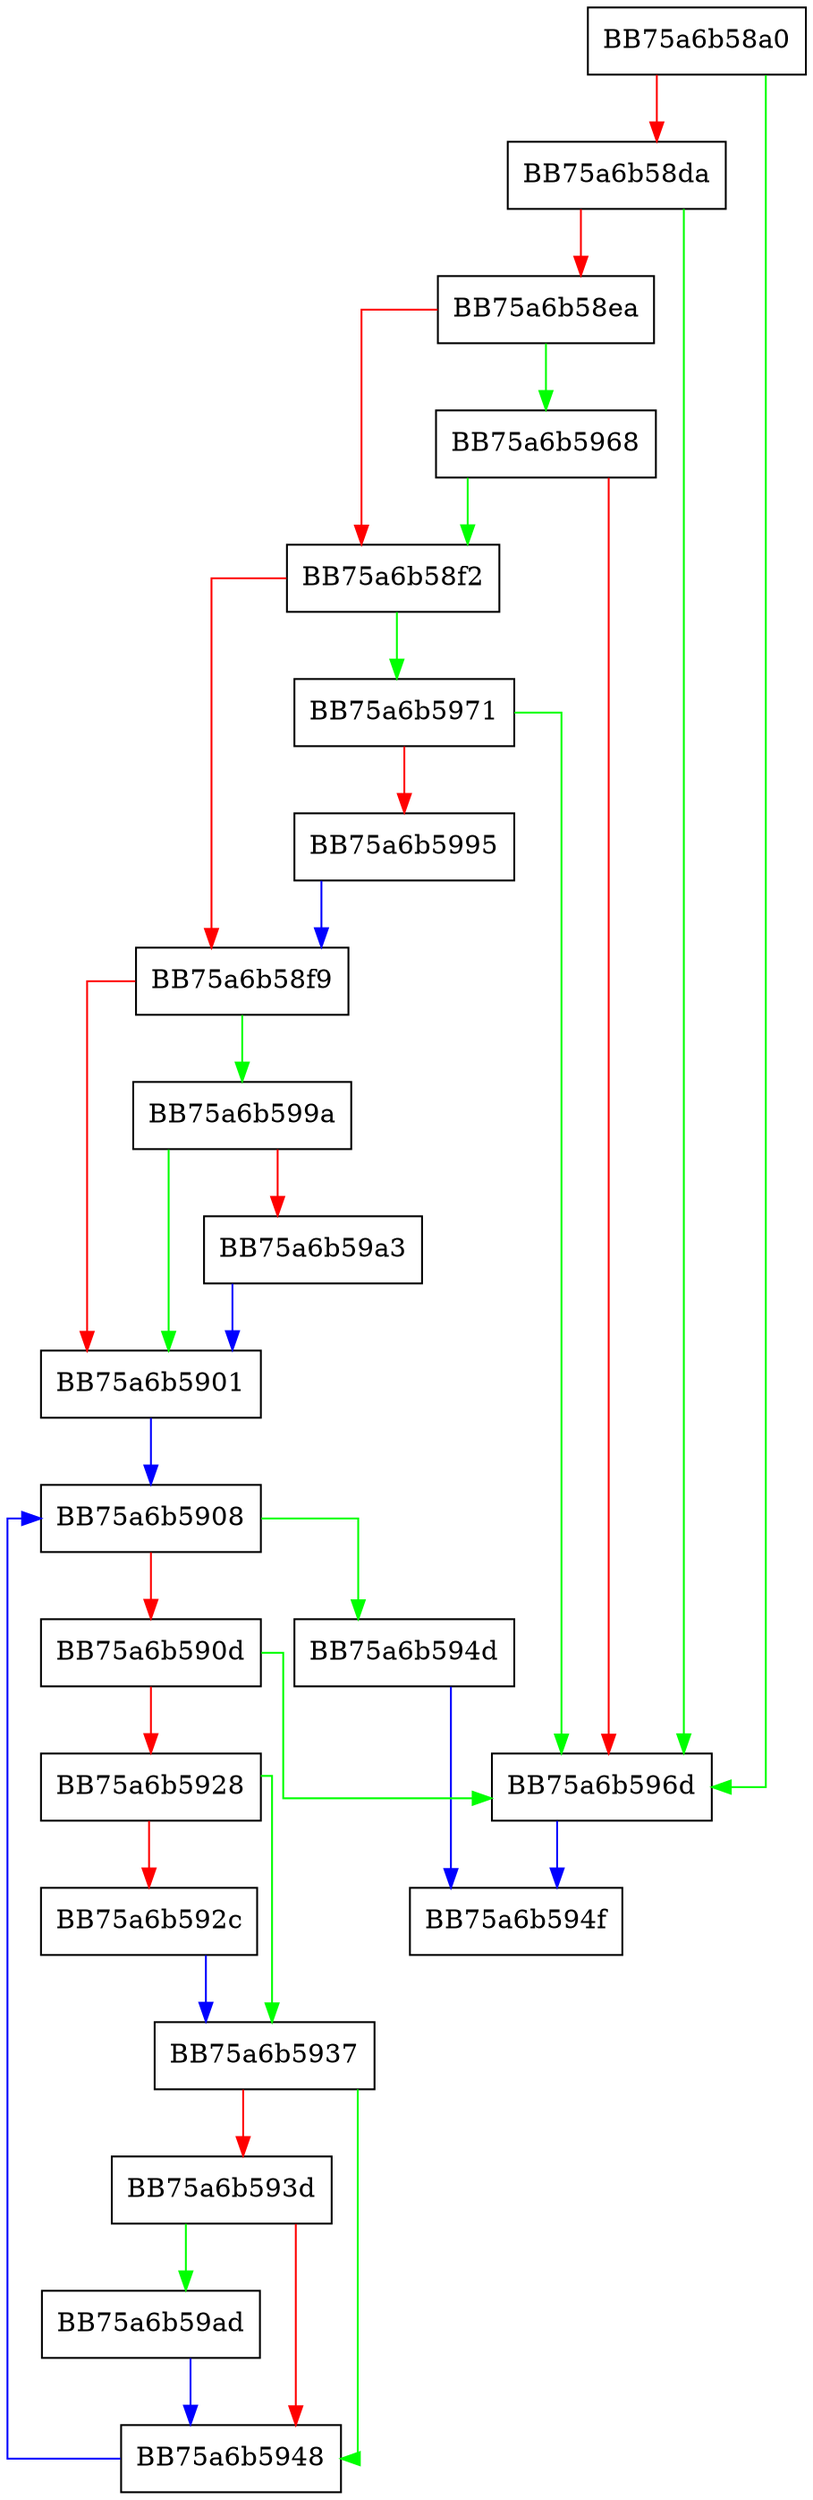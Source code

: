 digraph RequestRead {
  node [shape="box"];
  graph [splines=ortho];
  BB75a6b58a0 -> BB75a6b596d [color="green"];
  BB75a6b58a0 -> BB75a6b58da [color="red"];
  BB75a6b58da -> BB75a6b596d [color="green"];
  BB75a6b58da -> BB75a6b58ea [color="red"];
  BB75a6b58ea -> BB75a6b5968 [color="green"];
  BB75a6b58ea -> BB75a6b58f2 [color="red"];
  BB75a6b58f2 -> BB75a6b5971 [color="green"];
  BB75a6b58f2 -> BB75a6b58f9 [color="red"];
  BB75a6b58f9 -> BB75a6b599a [color="green"];
  BB75a6b58f9 -> BB75a6b5901 [color="red"];
  BB75a6b5901 -> BB75a6b5908 [color="blue"];
  BB75a6b5908 -> BB75a6b594d [color="green"];
  BB75a6b5908 -> BB75a6b590d [color="red"];
  BB75a6b590d -> BB75a6b596d [color="green"];
  BB75a6b590d -> BB75a6b5928 [color="red"];
  BB75a6b5928 -> BB75a6b5937 [color="green"];
  BB75a6b5928 -> BB75a6b592c [color="red"];
  BB75a6b592c -> BB75a6b5937 [color="blue"];
  BB75a6b5937 -> BB75a6b5948 [color="green"];
  BB75a6b5937 -> BB75a6b593d [color="red"];
  BB75a6b593d -> BB75a6b59ad [color="green"];
  BB75a6b593d -> BB75a6b5948 [color="red"];
  BB75a6b5948 -> BB75a6b5908 [color="blue"];
  BB75a6b594d -> BB75a6b594f [color="blue"];
  BB75a6b5968 -> BB75a6b58f2 [color="green"];
  BB75a6b5968 -> BB75a6b596d [color="red"];
  BB75a6b596d -> BB75a6b594f [color="blue"];
  BB75a6b5971 -> BB75a6b596d [color="green"];
  BB75a6b5971 -> BB75a6b5995 [color="red"];
  BB75a6b5995 -> BB75a6b58f9 [color="blue"];
  BB75a6b599a -> BB75a6b5901 [color="green"];
  BB75a6b599a -> BB75a6b59a3 [color="red"];
  BB75a6b59a3 -> BB75a6b5901 [color="blue"];
  BB75a6b59ad -> BB75a6b5948 [color="blue"];
}